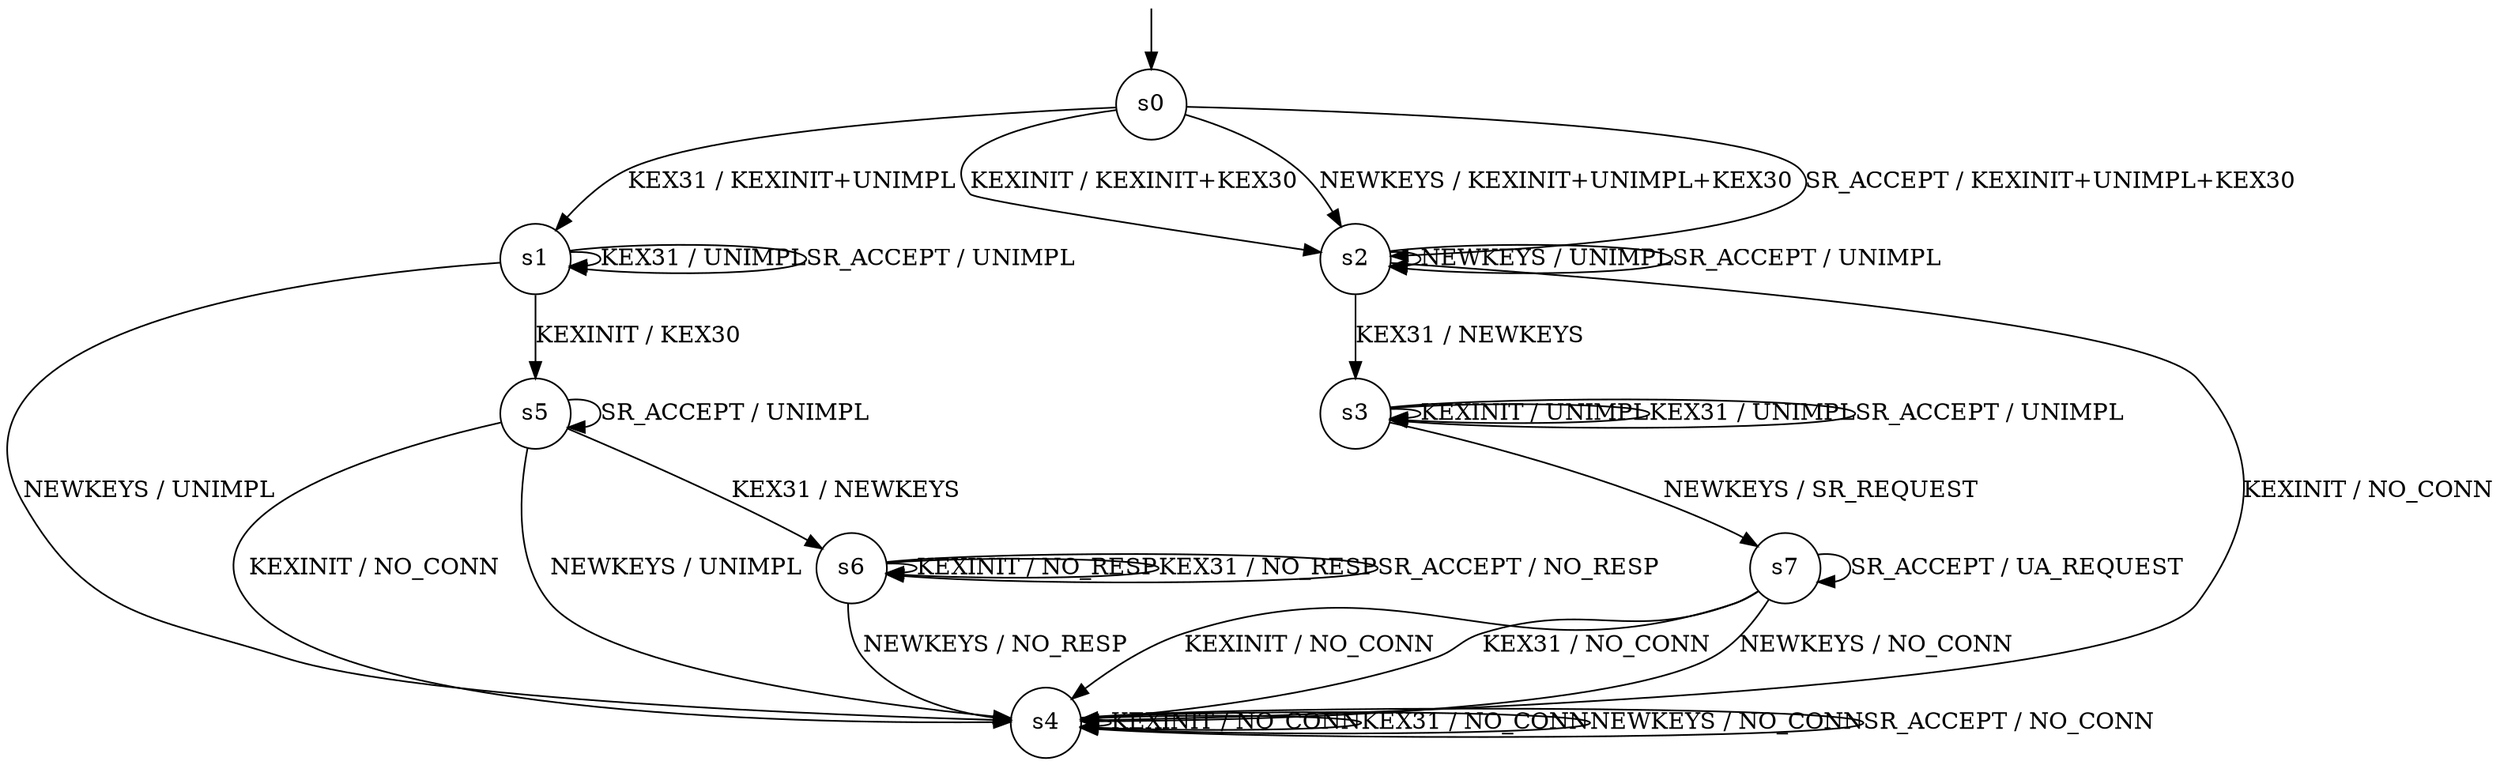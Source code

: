 digraph g {

	s0 [shape="circle" label="s0"];
	s1 [shape="circle" label="s1"];
	s2 [shape="circle" label="s2"];
	s3 [shape="circle" label="s3"];
	s4 [shape="circle" label="s4"];
	s5 [shape="circle" label="s5"];
	s6 [shape="circle" label="s6"];
	s7 [shape="circle" label="s7"];
	s0 -> s2 [label="KEXINIT / KEXINIT+KEX30"];
	s0 -> s1 [label="KEX31 / KEXINIT+UNIMPL"];
	s0 -> s2 [label="NEWKEYS / KEXINIT+UNIMPL+KEX30"];
	s0 -> s2 [label="SR_ACCEPT / KEXINIT+UNIMPL+KEX30"];
	s1 -> s5 [label="KEXINIT / KEX30"];
	s1 -> s1 [label="KEX31 / UNIMPL"];
	s1 -> s4 [label="NEWKEYS / UNIMPL"];
	s1 -> s1 [label="SR_ACCEPT / UNIMPL"];
	s2 -> s4 [label="KEXINIT / NO_CONN"];
	s2 -> s3 [label="KEX31 / NEWKEYS"];
	s2 -> s2 [label="NEWKEYS / UNIMPL"];
	s2 -> s2 [label="SR_ACCEPT / UNIMPL"];
	s3 -> s3 [label="KEXINIT / UNIMPL"];
	s3 -> s3 [label="KEX31 / UNIMPL"];
	s3 -> s7 [label="NEWKEYS / SR_REQUEST"];
	s3 -> s3 [label="SR_ACCEPT / UNIMPL"];
	s4 -> s4 [label="KEXINIT / NO_CONN"];
	s4 -> s4 [label="KEX31 / NO_CONN"];
	s4 -> s4 [label="NEWKEYS / NO_CONN"];
	s4 -> s4 [label="SR_ACCEPT / NO_CONN"];
	s5 -> s4 [label="KEXINIT / NO_CONN"];
	s5 -> s6 [label="KEX31 / NEWKEYS"];
	s5 -> s4 [label="NEWKEYS / UNIMPL"];
	s5 -> s5 [label="SR_ACCEPT / UNIMPL"];
	s6 -> s6 [label="KEXINIT / NO_RESP"];
	s6 -> s6 [label="KEX31 / NO_RESP"];
	s6 -> s4 [label="NEWKEYS / NO_RESP"];
	s6 -> s6 [label="SR_ACCEPT / NO_RESP"];
	s7 -> s4 [label="KEXINIT / NO_CONN"];
	s7 -> s4 [label="KEX31 / NO_CONN"];
	s7 -> s4 [label="NEWKEYS / NO_CONN"];
	s7 -> s7 [label="SR_ACCEPT / UA_REQUEST"];

__start0 [label="" shape="none" width="0" height="0"];
__start0 -> s0;

}
